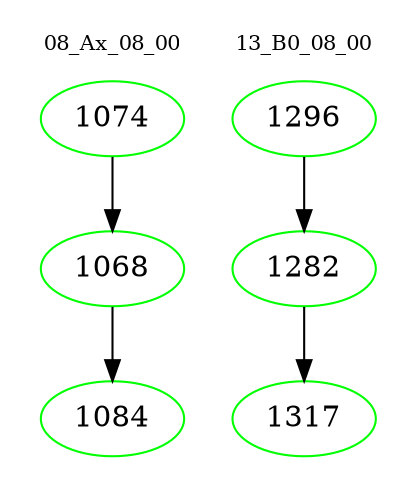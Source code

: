 digraph{
subgraph cluster_0 {
color = white
label = "08_Ax_08_00";
fontsize=10;
T0_1074 [label="1074", color="green"]
T0_1074 -> T0_1068 [color="black"]
T0_1068 [label="1068", color="green"]
T0_1068 -> T0_1084 [color="black"]
T0_1084 [label="1084", color="green"]
}
subgraph cluster_1 {
color = white
label = "13_B0_08_00";
fontsize=10;
T1_1296 [label="1296", color="green"]
T1_1296 -> T1_1282 [color="black"]
T1_1282 [label="1282", color="green"]
T1_1282 -> T1_1317 [color="black"]
T1_1317 [label="1317", color="green"]
}
}
